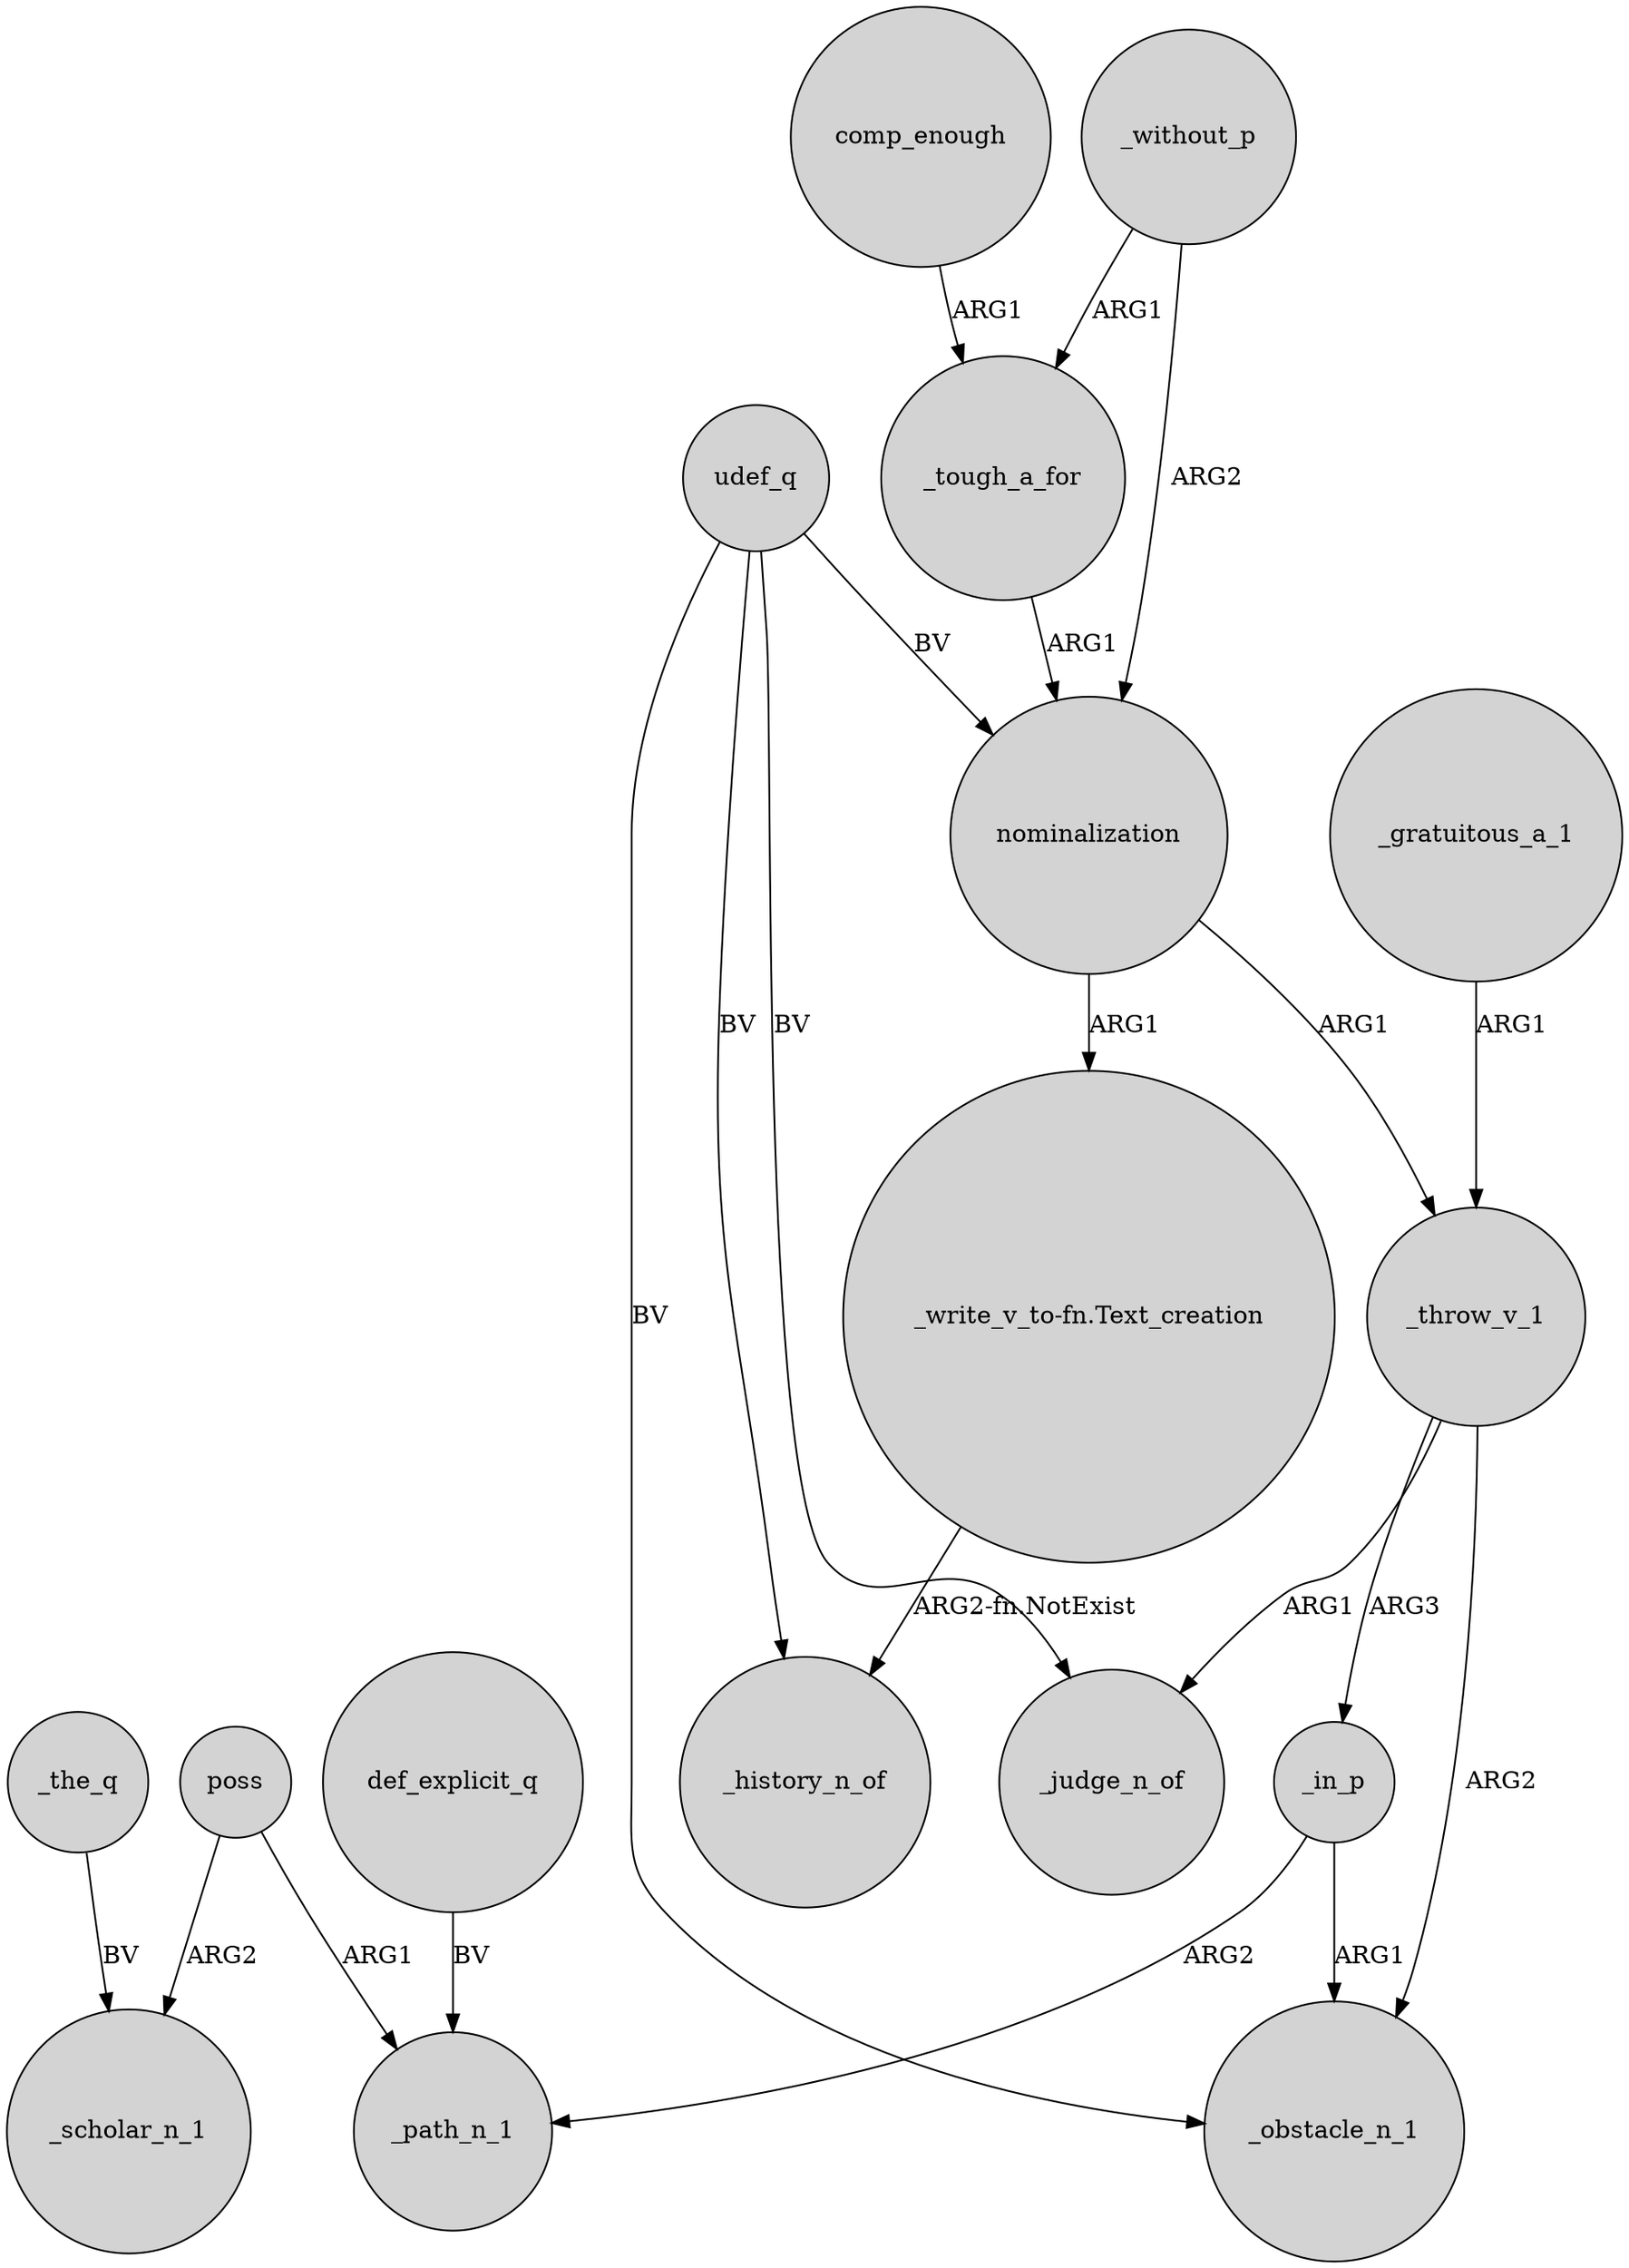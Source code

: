 digraph {
	node [shape=circle style=filled]
	_in_p -> _path_n_1 [label=ARG2]
	udef_q -> _obstacle_n_1 [label=BV]
	nominalization -> _throw_v_1 [label=ARG1]
	poss -> _path_n_1 [label=ARG1]
	udef_q -> _history_n_of [label=BV]
	_tough_a_for -> nominalization [label=ARG1]
	_the_q -> _scholar_n_1 [label=BV]
	_throw_v_1 -> _judge_n_of [label=ARG1]
	"_write_v_to-fn.Text_creation" -> _history_n_of [label="ARG2-fn.NotExist"]
	_throw_v_1 -> _obstacle_n_1 [label=ARG2]
	udef_q -> _judge_n_of [label=BV]
	_throw_v_1 -> _in_p [label=ARG3]
	comp_enough -> _tough_a_for [label=ARG1]
	udef_q -> nominalization [label=BV]
	_without_p -> _tough_a_for [label=ARG1]
	def_explicit_q -> _path_n_1 [label=BV]
	_without_p -> nominalization [label=ARG2]
	poss -> _scholar_n_1 [label=ARG2]
	_in_p -> _obstacle_n_1 [label=ARG1]
	_gratuitous_a_1 -> _throw_v_1 [label=ARG1]
	nominalization -> "_write_v_to-fn.Text_creation" [label=ARG1]
}
